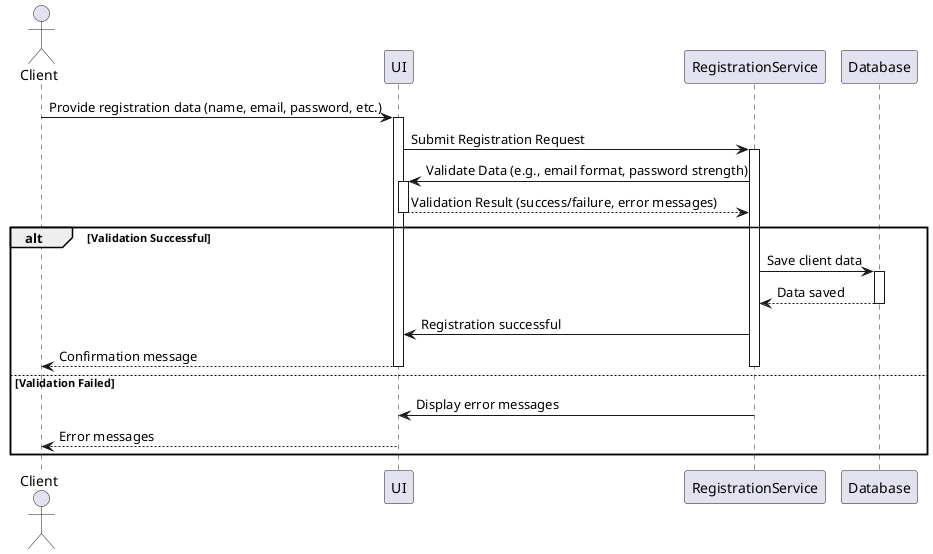 @startuml
actor Client
participant "UI" as UI
participant "RegistrationService" as RS
participant "Database" as DB


Client -> UI: Provide registration data (name, email, password, etc.)
activate UI
UI -> RS: Submit Registration Request
activate RS
RS -> UI: Validate Data (e.g., email format, password strength)
activate UI
UI --> RS: Validation Result (success/failure, error messages)
deactivate UI
alt Validation Successful
   
        RS -> DB: Save client data
        activate DB
        DB --> RS: Data saved
        deactivate DB
        RS -> UI: Registration successful
        UI --> Client: Confirmation message
        deactivate RS
        deactivate UI
else Validation Failed
    RS -> UI: Display error messages
    UI --> Client: Error messages
    deactivate RS
    deactivate UI
end

@enduml
